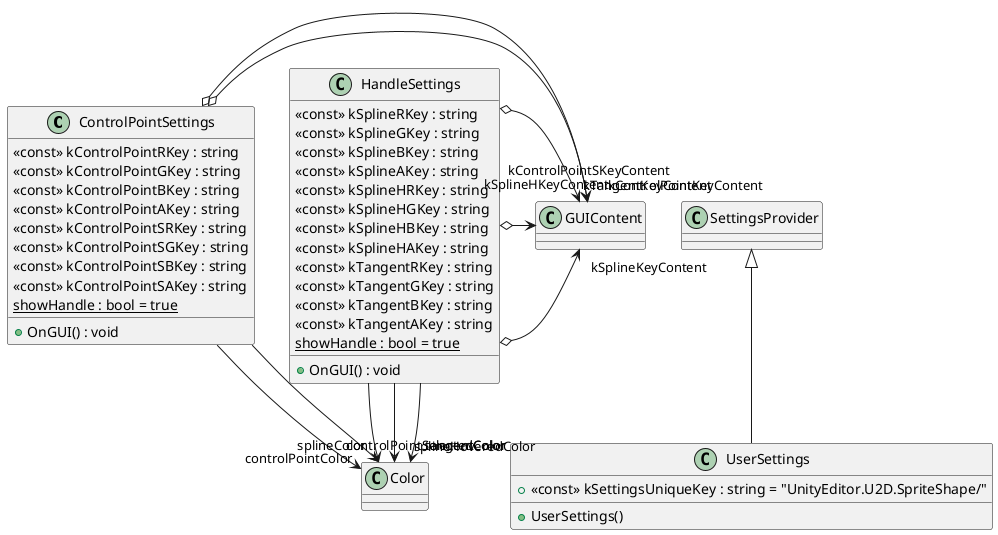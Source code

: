 @startuml
class ControlPointSettings {
    <<const>> kControlPointRKey : string
    <<const>> kControlPointGKey : string
    <<const>> kControlPointBKey : string
    <<const>> kControlPointAKey : string
    <<const>> kControlPointSRKey : string
    <<const>> kControlPointSGKey : string
    <<const>> kControlPointSBKey : string
    <<const>> kControlPointSAKey : string
    {static} showHandle : bool = true
    + OnGUI() : void
}
class HandleSettings {
    <<const>> kSplineRKey : string
    <<const>> kSplineGKey : string
    <<const>> kSplineBKey : string
    <<const>> kSplineAKey : string
    <<const>> kSplineHRKey : string
    <<const>> kSplineHGKey : string
    <<const>> kSplineHBKey : string
    <<const>> kSplineHAKey : string
    <<const>> kTangentRKey : string
    <<const>> kTangentGKey : string
    <<const>> kTangentBKey : string
    <<const>> kTangentAKey : string
    {static} showHandle : bool = true
    + OnGUI() : void
}
class UserSettings {
    + <<const>> kSettingsUniqueKey : string = "UnityEditor.U2D.SpriteShape/"
    + UserSettings()
}
ControlPointSettings o-> "kControlPointKeyContent" GUIContent
ControlPointSettings o-> "kControlPointSKeyContent" GUIContent
ControlPointSettings --> "controlPointColor" Color
ControlPointSettings --> "controlPointSelectedColor" Color
HandleSettings o-> "kSplineKeyContent" GUIContent
HandleSettings o-> "kSplineHKeyContent" GUIContent
HandleSettings o-> "kTangentKeyContent" GUIContent
HandleSettings --> "splineColor" Color
HandleSettings --> "splineHoveredColor" Color
HandleSettings --> "tangentColor" Color
SettingsProvider <|-- UserSettings
@enduml
